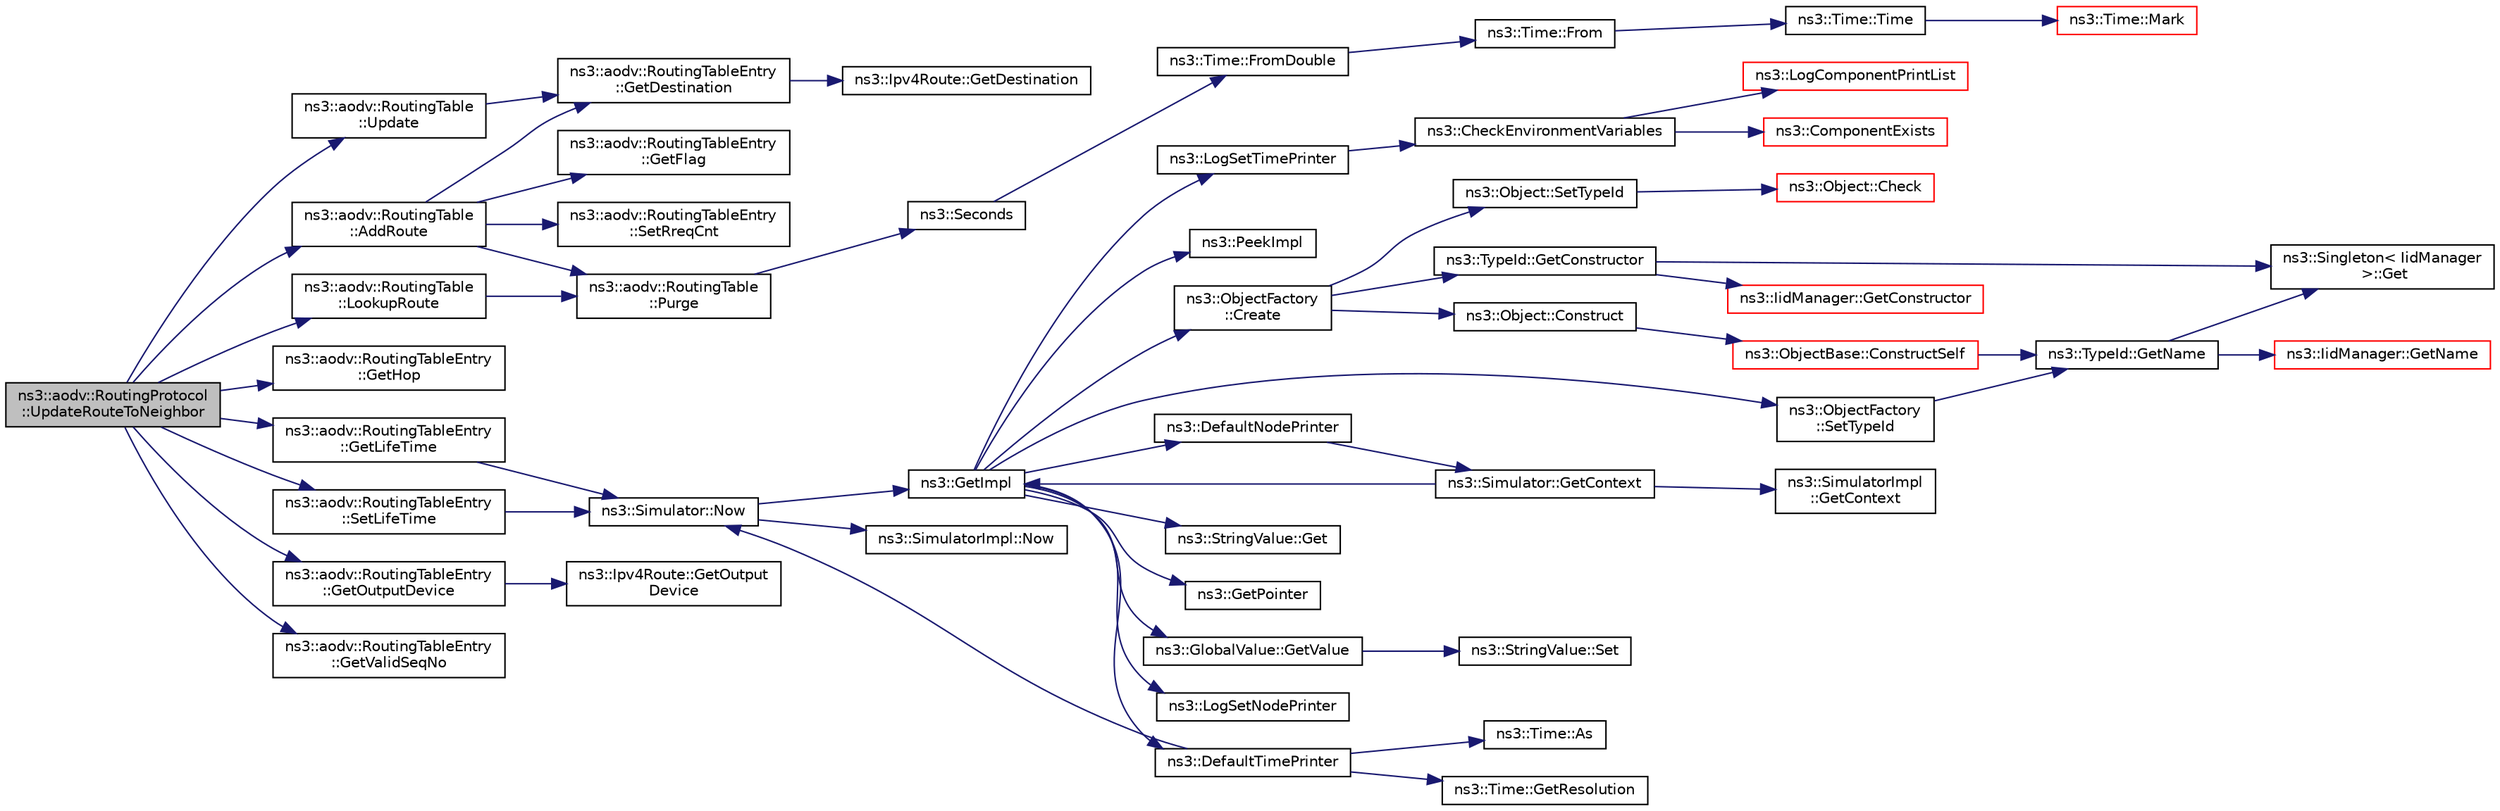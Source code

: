digraph "ns3::aodv::RoutingProtocol::UpdateRouteToNeighbor"
{
 // LATEX_PDF_SIZE
  edge [fontname="Helvetica",fontsize="10",labelfontname="Helvetica",labelfontsize="10"];
  node [fontname="Helvetica",fontsize="10",shape=record];
  rankdir="LR";
  Node1 [label="ns3::aodv::RoutingProtocol\l::UpdateRouteToNeighbor",height=0.2,width=0.4,color="black", fillcolor="grey75", style="filled", fontcolor="black",tooltip="Update neighbor record."];
  Node1 -> Node2 [color="midnightblue",fontsize="10",style="solid",fontname="Helvetica"];
  Node2 [label="ns3::aodv::RoutingTable\l::AddRoute",height=0.2,width=0.4,color="black", fillcolor="white", style="filled",URL="$classns3_1_1aodv_1_1_routing_table.html#a579e562e38e67d510de1ff2c87806c76",tooltip="Add routing table entry if it doesn't yet exist in routing table."];
  Node2 -> Node3 [color="midnightblue",fontsize="10",style="solid",fontname="Helvetica"];
  Node3 [label="ns3::aodv::RoutingTableEntry\l::GetDestination",height=0.2,width=0.4,color="black", fillcolor="white", style="filled",URL="$classns3_1_1aodv_1_1_routing_table_entry.html#a8a286cfccf15a3990922af7ca00b4281",tooltip="Get destination address function."];
  Node3 -> Node4 [color="midnightblue",fontsize="10",style="solid",fontname="Helvetica"];
  Node4 [label="ns3::Ipv4Route::GetDestination",height=0.2,width=0.4,color="black", fillcolor="white", style="filled",URL="$classns3_1_1_ipv4_route.html#a04dd58edab88c7d4cdf36719ec5ba729",tooltip=" "];
  Node2 -> Node5 [color="midnightblue",fontsize="10",style="solid",fontname="Helvetica"];
  Node5 [label="ns3::aodv::RoutingTableEntry\l::GetFlag",height=0.2,width=0.4,color="black", fillcolor="white", style="filled",URL="$classns3_1_1aodv_1_1_routing_table_entry.html#a63c5f9c2f68cabf458154ac81a51627d",tooltip="Get the route flags."];
  Node2 -> Node6 [color="midnightblue",fontsize="10",style="solid",fontname="Helvetica"];
  Node6 [label="ns3::aodv::RoutingTable\l::Purge",height=0.2,width=0.4,color="black", fillcolor="white", style="filled",URL="$classns3_1_1aodv_1_1_routing_table.html#a2d0250f231e06733c06a43f5ec6a310b",tooltip="Delete all outdated entries and invalidate valid entry if Lifetime is expired."];
  Node6 -> Node7 [color="midnightblue",fontsize="10",style="solid",fontname="Helvetica"];
  Node7 [label="ns3::Seconds",height=0.2,width=0.4,color="black", fillcolor="white", style="filled",URL="$group__timecivil.html#ga33c34b816f8ff6628e33d5c8e9713b9e",tooltip="Construct a Time in the indicated unit."];
  Node7 -> Node8 [color="midnightblue",fontsize="10",style="solid",fontname="Helvetica"];
  Node8 [label="ns3::Time::FromDouble",height=0.2,width=0.4,color="black", fillcolor="white", style="filled",URL="$classns3_1_1_time.html#a60e845f4a74e62495b86356afe604cb4",tooltip="Create a Time equal to value in unit unit."];
  Node8 -> Node9 [color="midnightblue",fontsize="10",style="solid",fontname="Helvetica"];
  Node9 [label="ns3::Time::From",height=0.2,width=0.4,color="black", fillcolor="white", style="filled",URL="$classns3_1_1_time.html#a34e4acc13d0e08cc8cb9cd3b838b9baf",tooltip="Create a Time in the current unit."];
  Node9 -> Node10 [color="midnightblue",fontsize="10",style="solid",fontname="Helvetica"];
  Node10 [label="ns3::Time::Time",height=0.2,width=0.4,color="black", fillcolor="white", style="filled",URL="$classns3_1_1_time.html#a8a39dc1b8cbbd7fe6d940e492d1b925e",tooltip="Default constructor, with value 0."];
  Node10 -> Node11 [color="midnightblue",fontsize="10",style="solid",fontname="Helvetica"];
  Node11 [label="ns3::Time::Mark",height=0.2,width=0.4,color="red", fillcolor="white", style="filled",URL="$classns3_1_1_time.html#aa7eef2a1119c1c4855d99f1e83d44c54",tooltip="Record a Time instance with the MarkedTimes."];
  Node2 -> Node13 [color="midnightblue",fontsize="10",style="solid",fontname="Helvetica"];
  Node13 [label="ns3::aodv::RoutingTableEntry\l::SetRreqCnt",height=0.2,width=0.4,color="black", fillcolor="white", style="filled",URL="$classns3_1_1aodv_1_1_routing_table_entry.html#a804958de54616b74ed7f3fe83de05340",tooltip="Set the RREQ count."];
  Node1 -> Node14 [color="midnightblue",fontsize="10",style="solid",fontname="Helvetica"];
  Node14 [label="ns3::aodv::RoutingTableEntry\l::GetHop",height=0.2,width=0.4,color="black", fillcolor="white", style="filled",URL="$classns3_1_1aodv_1_1_routing_table_entry.html#ab40ad10492c30ee33b79986f3c90f3d9",tooltip="Get the number of hops."];
  Node1 -> Node15 [color="midnightblue",fontsize="10",style="solid",fontname="Helvetica"];
  Node15 [label="ns3::aodv::RoutingTableEntry\l::GetLifeTime",height=0.2,width=0.4,color="black", fillcolor="white", style="filled",URL="$classns3_1_1aodv_1_1_routing_table_entry.html#af5d5e046fee34e2586e50b32ee7e3c02",tooltip="Get the lifetime."];
  Node15 -> Node16 [color="midnightblue",fontsize="10",style="solid",fontname="Helvetica"];
  Node16 [label="ns3::Simulator::Now",height=0.2,width=0.4,color="black", fillcolor="white", style="filled",URL="$classns3_1_1_simulator.html#ac3178fa975b419f7875e7105be122800",tooltip="Return the current simulation virtual time."];
  Node16 -> Node17 [color="midnightblue",fontsize="10",style="solid",fontname="Helvetica"];
  Node17 [label="ns3::GetImpl",height=0.2,width=0.4,color="black", fillcolor="white", style="filled",URL="$group__simulator.html#ga42eb4eddad41528d4d99794a3dae3fd0",tooltip="Get the SimulatorImpl singleton."];
  Node17 -> Node18 [color="midnightblue",fontsize="10",style="solid",fontname="Helvetica"];
  Node18 [label="ns3::ObjectFactory\l::Create",height=0.2,width=0.4,color="black", fillcolor="white", style="filled",URL="$classns3_1_1_object_factory.html#a52eda277f4aaab54266134ba48102ad7",tooltip="Create an Object instance of the configured TypeId."];
  Node18 -> Node19 [color="midnightblue",fontsize="10",style="solid",fontname="Helvetica"];
  Node19 [label="ns3::Object::Construct",height=0.2,width=0.4,color="black", fillcolor="white", style="filled",URL="$classns3_1_1_object.html#a636e8411dc5228771f45c9b805d348fa",tooltip="Initialize all member variables registered as Attributes of this TypeId."];
  Node19 -> Node20 [color="midnightblue",fontsize="10",style="solid",fontname="Helvetica"];
  Node20 [label="ns3::ObjectBase::ConstructSelf",height=0.2,width=0.4,color="red", fillcolor="white", style="filled",URL="$classns3_1_1_object_base.html#a5cda18dec6d0744cb652a3ed60056958",tooltip="Complete construction of ObjectBase; invoked by derived classes."];
  Node20 -> Node27 [color="midnightblue",fontsize="10",style="solid",fontname="Helvetica"];
  Node27 [label="ns3::TypeId::GetName",height=0.2,width=0.4,color="black", fillcolor="white", style="filled",URL="$classns3_1_1_type_id.html#abc4965475a579c2afdc668d7a7d58374",tooltip="Get the name."];
  Node27 -> Node24 [color="midnightblue",fontsize="10",style="solid",fontname="Helvetica"];
  Node24 [label="ns3::Singleton\< IidManager\l \>::Get",height=0.2,width=0.4,color="black", fillcolor="white", style="filled",URL="$classns3_1_1_singleton.html#a80a2cd3c25a27ea72add7a9f7a141ffa",tooltip="Get a pointer to the singleton instance."];
  Node27 -> Node28 [color="midnightblue",fontsize="10",style="solid",fontname="Helvetica"];
  Node28 [label="ns3::IidManager::GetName",height=0.2,width=0.4,color="red", fillcolor="white", style="filled",URL="$classns3_1_1_iid_manager.html#a6658aaa8120efd885e98addb76a6f1d4",tooltip="Get the name of a type id."];
  Node18 -> Node43 [color="midnightblue",fontsize="10",style="solid",fontname="Helvetica"];
  Node43 [label="ns3::TypeId::GetConstructor",height=0.2,width=0.4,color="black", fillcolor="white", style="filled",URL="$classns3_1_1_type_id.html#a66b2628edf921fc88945ec8a8f3a1683",tooltip="Get the constructor callback."];
  Node43 -> Node24 [color="midnightblue",fontsize="10",style="solid",fontname="Helvetica"];
  Node43 -> Node44 [color="midnightblue",fontsize="10",style="solid",fontname="Helvetica"];
  Node44 [label="ns3::IidManager::GetConstructor",height=0.2,width=0.4,color="red", fillcolor="white", style="filled",URL="$classns3_1_1_iid_manager.html#a5222ca2d43248c46812b39b993eb2e08",tooltip="Get the constructor Callback of a type id."];
  Node18 -> Node45 [color="midnightblue",fontsize="10",style="solid",fontname="Helvetica"];
  Node45 [label="ns3::Object::SetTypeId",height=0.2,width=0.4,color="black", fillcolor="white", style="filled",URL="$classns3_1_1_object.html#a19b1ebd8ec8fe404845e665880a6c5ad",tooltip="Set the TypeId of this Object."];
  Node45 -> Node46 [color="midnightblue",fontsize="10",style="solid",fontname="Helvetica"];
  Node46 [label="ns3::Object::Check",height=0.2,width=0.4,color="red", fillcolor="white", style="filled",URL="$classns3_1_1_object.html#a95070404e096887e1f126eae20c37f70",tooltip="Verify that this Object is still live, by checking it's reference count."];
  Node17 -> Node48 [color="midnightblue",fontsize="10",style="solid",fontname="Helvetica"];
  Node48 [label="ns3::DefaultNodePrinter",height=0.2,width=0.4,color="black", fillcolor="white", style="filled",URL="$group__logging.html#gac4c06cbbed12229d85991ced145f6be2",tooltip="Default node id printer implementation."];
  Node48 -> Node49 [color="midnightblue",fontsize="10",style="solid",fontname="Helvetica"];
  Node49 [label="ns3::Simulator::GetContext",height=0.2,width=0.4,color="black", fillcolor="white", style="filled",URL="$classns3_1_1_simulator.html#a8514b74ee2c42916b351b33c4a963bb0",tooltip="Get the current simulation context."];
  Node49 -> Node50 [color="midnightblue",fontsize="10",style="solid",fontname="Helvetica"];
  Node50 [label="ns3::SimulatorImpl\l::GetContext",height=0.2,width=0.4,color="black", fillcolor="white", style="filled",URL="$classns3_1_1_simulator_impl.html#a8b66270c97766c0adb997e2535648557",tooltip="Get the current simulation context."];
  Node49 -> Node17 [color="midnightblue",fontsize="10",style="solid",fontname="Helvetica"];
  Node17 -> Node51 [color="midnightblue",fontsize="10",style="solid",fontname="Helvetica"];
  Node51 [label="ns3::DefaultTimePrinter",height=0.2,width=0.4,color="black", fillcolor="white", style="filled",URL="$namespacens3.html#ae01c3c7786b644dfb8a0bb8f1201b269",tooltip="Default Time printer."];
  Node51 -> Node52 [color="midnightblue",fontsize="10",style="solid",fontname="Helvetica"];
  Node52 [label="ns3::Time::As",height=0.2,width=0.4,color="black", fillcolor="white", style="filled",URL="$classns3_1_1_time.html#ad5198e31c2512226ca0e58b31fad7fd0",tooltip="Attach a unit to a Time, to facilitate output in a specific unit."];
  Node51 -> Node53 [color="midnightblue",fontsize="10",style="solid",fontname="Helvetica"];
  Node53 [label="ns3::Time::GetResolution",height=0.2,width=0.4,color="black", fillcolor="white", style="filled",URL="$classns3_1_1_time.html#a1444f0f08b5e19f031157609e32fcf98",tooltip=" "];
  Node51 -> Node16 [color="midnightblue",fontsize="10",style="solid",fontname="Helvetica"];
  Node17 -> Node54 [color="midnightblue",fontsize="10",style="solid",fontname="Helvetica"];
  Node54 [label="ns3::StringValue::Get",height=0.2,width=0.4,color="black", fillcolor="white", style="filled",URL="$classns3_1_1_string_value.html#a6f208c2778fe1c7882e5cb429b8326ae",tooltip=" "];
  Node17 -> Node55 [color="midnightblue",fontsize="10",style="solid",fontname="Helvetica"];
  Node55 [label="ns3::GetPointer",height=0.2,width=0.4,color="black", fillcolor="white", style="filled",URL="$namespacens3.html#ab4e173cdfd43d17c1a40d5348510a670",tooltip=" "];
  Node17 -> Node56 [color="midnightblue",fontsize="10",style="solid",fontname="Helvetica"];
  Node56 [label="ns3::GlobalValue::GetValue",height=0.2,width=0.4,color="black", fillcolor="white", style="filled",URL="$classns3_1_1_global_value.html#a48a99242193fb69609a17332733e8600",tooltip="Get the value."];
  Node56 -> Node57 [color="midnightblue",fontsize="10",style="solid",fontname="Helvetica"];
  Node57 [label="ns3::StringValue::Set",height=0.2,width=0.4,color="black", fillcolor="white", style="filled",URL="$classns3_1_1_string_value.html#a17693012c6f2c52875e0d631fbf40155",tooltip="Set the value."];
  Node17 -> Node58 [color="midnightblue",fontsize="10",style="solid",fontname="Helvetica"];
  Node58 [label="ns3::LogSetNodePrinter",height=0.2,width=0.4,color="black", fillcolor="white", style="filled",URL="$namespacens3.html#aebac73305345f2e2803fdeb102a7705e",tooltip="Set the LogNodePrinter function to be used to prepend log messages with the node id."];
  Node17 -> Node59 [color="midnightblue",fontsize="10",style="solid",fontname="Helvetica"];
  Node59 [label="ns3::LogSetTimePrinter",height=0.2,width=0.4,color="black", fillcolor="white", style="filled",URL="$namespacens3.html#a46cd76678f7da29799d1b41994e12ec1",tooltip="Set the TimePrinter function to be used to prepend log messages with the simulation time."];
  Node59 -> Node60 [color="midnightblue",fontsize="10",style="solid",fontname="Helvetica"];
  Node60 [label="ns3::CheckEnvironmentVariables",height=0.2,width=0.4,color="black", fillcolor="white", style="filled",URL="$group__logging.html#gacdc0bdeb2d8a90089d4fb09c4b8569ff",tooltip="Parse the NS_LOG environment variable."];
  Node60 -> Node61 [color="midnightblue",fontsize="10",style="solid",fontname="Helvetica"];
  Node61 [label="ns3::ComponentExists",height=0.2,width=0.4,color="red", fillcolor="white", style="filled",URL="$group__logging.html#gaadcc698770aae684c54dbd1ef4e4b37a",tooltip="Check if a log component exists."];
  Node60 -> Node63 [color="midnightblue",fontsize="10",style="solid",fontname="Helvetica"];
  Node63 [label="ns3::LogComponentPrintList",height=0.2,width=0.4,color="red", fillcolor="white", style="filled",URL="$namespacens3.html#a5252703c3f8260fd6dc609f1b276e57c",tooltip="Print the list of logging messages available."];
  Node17 -> Node64 [color="midnightblue",fontsize="10",style="solid",fontname="Helvetica"];
  Node64 [label="ns3::PeekImpl",height=0.2,width=0.4,color="black", fillcolor="white", style="filled",URL="$group__simulator.html#ga233c5c38de117e4e4a5a9cd168694792",tooltip="Get the static SimulatorImpl instance."];
  Node17 -> Node65 [color="midnightblue",fontsize="10",style="solid",fontname="Helvetica"];
  Node65 [label="ns3::ObjectFactory\l::SetTypeId",height=0.2,width=0.4,color="black", fillcolor="white", style="filled",URL="$classns3_1_1_object_factory.html#a77dcd099064038a1eb7a6b8251229ec3",tooltip="Set the TypeId of the Objects to be created by this factory."];
  Node65 -> Node27 [color="midnightblue",fontsize="10",style="solid",fontname="Helvetica"];
  Node16 -> Node66 [color="midnightblue",fontsize="10",style="solid",fontname="Helvetica"];
  Node66 [label="ns3::SimulatorImpl::Now",height=0.2,width=0.4,color="black", fillcolor="white", style="filled",URL="$classns3_1_1_simulator_impl.html#aa516c50060846adc6fd316e83ef0797c",tooltip="Return the current simulation virtual time."];
  Node1 -> Node67 [color="midnightblue",fontsize="10",style="solid",fontname="Helvetica"];
  Node67 [label="ns3::aodv::RoutingTableEntry\l::GetOutputDevice",height=0.2,width=0.4,color="black", fillcolor="white", style="filled",URL="$classns3_1_1aodv_1_1_routing_table_entry.html#a1da2be8eb67bb84d48641db605256729",tooltip="Get output device."];
  Node67 -> Node68 [color="midnightblue",fontsize="10",style="solid",fontname="Helvetica"];
  Node68 [label="ns3::Ipv4Route::GetOutput\lDevice",height=0.2,width=0.4,color="black", fillcolor="white", style="filled",URL="$classns3_1_1_ipv4_route.html#a3b97b4f70af0c22cb01ea7e2733367ee",tooltip=" "];
  Node1 -> Node69 [color="midnightblue",fontsize="10",style="solid",fontname="Helvetica"];
  Node69 [label="ns3::aodv::RoutingTableEntry\l::GetValidSeqNo",height=0.2,width=0.4,color="black", fillcolor="white", style="filled",URL="$classns3_1_1aodv_1_1_routing_table_entry.html#aea3bbaf0ee5288e2b9b04060324c21b1",tooltip="Get the valid sequence number."];
  Node1 -> Node70 [color="midnightblue",fontsize="10",style="solid",fontname="Helvetica"];
  Node70 [label="ns3::aodv::RoutingTable\l::LookupRoute",height=0.2,width=0.4,color="black", fillcolor="white", style="filled",URL="$classns3_1_1aodv_1_1_routing_table.html#a90cbc8a2c65cd68ccdaf768fcbb5d723",tooltip="Lookup routing table entry with destination address dst."];
  Node70 -> Node6 [color="midnightblue",fontsize="10",style="solid",fontname="Helvetica"];
  Node1 -> Node71 [color="midnightblue",fontsize="10",style="solid",fontname="Helvetica"];
  Node71 [label="ns3::aodv::RoutingTableEntry\l::SetLifeTime",height=0.2,width=0.4,color="black", fillcolor="white", style="filled",URL="$classns3_1_1aodv_1_1_routing_table_entry.html#a4ae3e687225c45915155b4e7f0f76b53",tooltip="Set the lifetime."];
  Node71 -> Node16 [color="midnightblue",fontsize="10",style="solid",fontname="Helvetica"];
  Node1 -> Node72 [color="midnightblue",fontsize="10",style="solid",fontname="Helvetica"];
  Node72 [label="ns3::aodv::RoutingTable\l::Update",height=0.2,width=0.4,color="black", fillcolor="white", style="filled",URL="$classns3_1_1aodv_1_1_routing_table.html#a39fb5335110164f4c1b97682a3812dc1",tooltip="Update routing table."];
  Node72 -> Node3 [color="midnightblue",fontsize="10",style="solid",fontname="Helvetica"];
}
